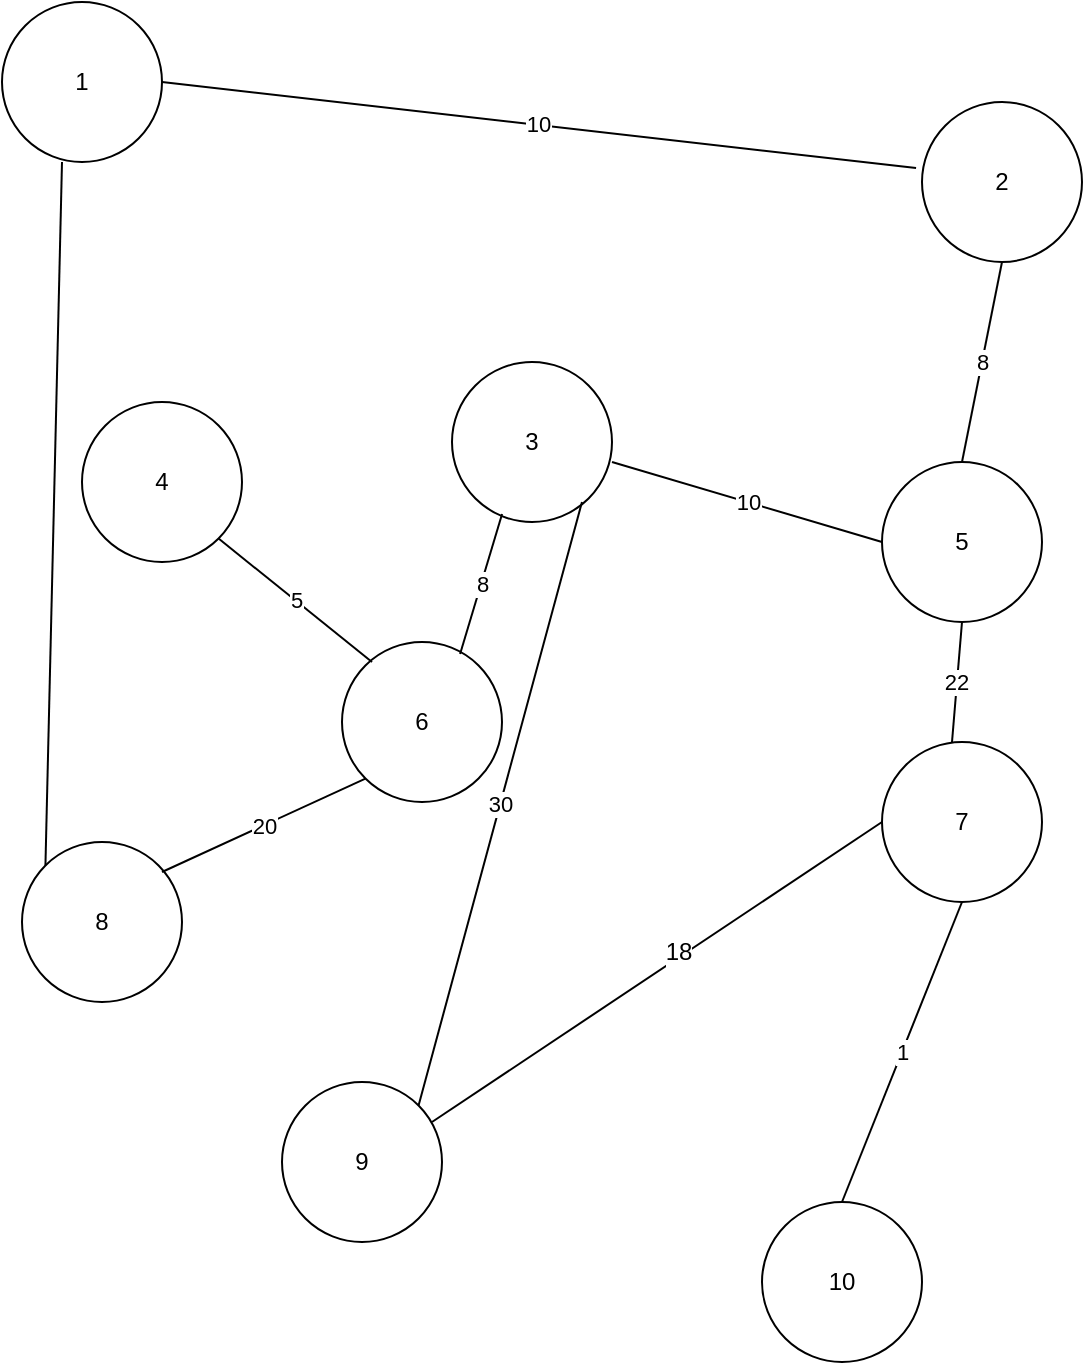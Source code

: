 <mxfile version="12.7.7" type="github">
  <diagram id="mhGmN9VacKXid8Tg7UuF" name="Page-1">
    <mxGraphModel dx="1182" dy="761" grid="1" gridSize="10" guides="1" tooltips="1" connect="1" arrows="1" fold="1" page="1" pageScale="1" pageWidth="850" pageHeight="1100" math="0" shadow="0">
      <root>
        <mxCell id="0" />
        <mxCell id="1" parent="0" />
        <mxCell id="ntQQL8qWPsEnUn1-VM-D-1" value="6" style="ellipse;whiteSpace=wrap;html=1;aspect=fixed;" vertex="1" parent="1">
          <mxGeometry x="330" y="330" width="80" height="80" as="geometry" />
        </mxCell>
        <mxCell id="ntQQL8qWPsEnUn1-VM-D-2" value="10" style="ellipse;whiteSpace=wrap;html=1;aspect=fixed;" vertex="1" parent="1">
          <mxGeometry x="540" y="610" width="80" height="80" as="geometry" />
        </mxCell>
        <mxCell id="ntQQL8qWPsEnUn1-VM-D-3" value="9" style="ellipse;whiteSpace=wrap;html=1;aspect=fixed;" vertex="1" parent="1">
          <mxGeometry x="300" y="550" width="80" height="80" as="geometry" />
        </mxCell>
        <mxCell id="ntQQL8qWPsEnUn1-VM-D-4" value="8" style="ellipse;whiteSpace=wrap;html=1;aspect=fixed;" vertex="1" parent="1">
          <mxGeometry x="170" y="430" width="80" height="80" as="geometry" />
        </mxCell>
        <mxCell id="ntQQL8qWPsEnUn1-VM-D-5" value="7" style="ellipse;whiteSpace=wrap;html=1;aspect=fixed;" vertex="1" parent="1">
          <mxGeometry x="600" y="380" width="80" height="80" as="geometry" />
        </mxCell>
        <mxCell id="ntQQL8qWPsEnUn1-VM-D-6" value="5" style="ellipse;whiteSpace=wrap;html=1;aspect=fixed;" vertex="1" parent="1">
          <mxGeometry x="600" y="240" width="80" height="80" as="geometry" />
        </mxCell>
        <mxCell id="ntQQL8qWPsEnUn1-VM-D-7" value="4" style="ellipse;whiteSpace=wrap;html=1;aspect=fixed;" vertex="1" parent="1">
          <mxGeometry x="200" y="210" width="80" height="80" as="geometry" />
        </mxCell>
        <mxCell id="ntQQL8qWPsEnUn1-VM-D-8" value="2" style="ellipse;whiteSpace=wrap;html=1;aspect=fixed;" vertex="1" parent="1">
          <mxGeometry x="620" y="60" width="80" height="80" as="geometry" />
        </mxCell>
        <mxCell id="ntQQL8qWPsEnUn1-VM-D-9" value="1" style="ellipse;whiteSpace=wrap;html=1;aspect=fixed;" vertex="1" parent="1">
          <mxGeometry x="160" y="10" width="80" height="80" as="geometry" />
        </mxCell>
        <mxCell id="ntQQL8qWPsEnUn1-VM-D-10" value="3" style="ellipse;whiteSpace=wrap;html=1;aspect=fixed;" vertex="1" parent="1">
          <mxGeometry x="385" y="190" width="80" height="80" as="geometry" />
        </mxCell>
        <mxCell id="ntQQL8qWPsEnUn1-VM-D-11" value="5" style="endArrow=none;html=1;entryX=1;entryY=1;entryDx=0;entryDy=0;" edge="1" parent="1" target="ntQQL8qWPsEnUn1-VM-D-7">
          <mxGeometry width="50" height="50" relative="1" as="geometry">
            <mxPoint x="345" y="340" as="sourcePoint" />
            <mxPoint x="395" y="290" as="targetPoint" />
          </mxGeometry>
        </mxCell>
        <mxCell id="ntQQL8qWPsEnUn1-VM-D-12" value="20" style="endArrow=none;html=1;entryX=0;entryY=1;entryDx=0;entryDy=0;" edge="1" parent="1" target="ntQQL8qWPsEnUn1-VM-D-1">
          <mxGeometry width="50" height="50" relative="1" as="geometry">
            <mxPoint x="240" y="445" as="sourcePoint" />
            <mxPoint x="290" y="395" as="targetPoint" />
          </mxGeometry>
        </mxCell>
        <mxCell id="ntQQL8qWPsEnUn1-VM-D-13" value="8" style="endArrow=none;html=1;entryX=0.5;entryY=1;entryDx=0;entryDy=0;" edge="1" parent="1" target="ntQQL8qWPsEnUn1-VM-D-8">
          <mxGeometry width="50" height="50" relative="1" as="geometry">
            <mxPoint x="640" y="240" as="sourcePoint" />
            <mxPoint x="690" y="190" as="targetPoint" />
          </mxGeometry>
        </mxCell>
        <mxCell id="ntQQL8qWPsEnUn1-VM-D-14" value="10" style="endArrow=none;html=1;entryX=0;entryY=0.5;entryDx=0;entryDy=0;" edge="1" parent="1" target="ntQQL8qWPsEnUn1-VM-D-6">
          <mxGeometry width="50" height="50" relative="1" as="geometry">
            <mxPoint x="465" y="240" as="sourcePoint" />
            <mxPoint x="515" y="190" as="targetPoint" />
          </mxGeometry>
        </mxCell>
        <mxCell id="ntQQL8qWPsEnUn1-VM-D-15" value="" style="endArrow=none;html=1;entryX=0;entryY=0.5;entryDx=0;entryDy=0;" edge="1" parent="1" target="ntQQL8qWPsEnUn1-VM-D-5">
          <mxGeometry width="50" height="50" relative="1" as="geometry">
            <mxPoint x="375" y="570" as="sourcePoint" />
            <mxPoint x="425" y="520" as="targetPoint" />
          </mxGeometry>
        </mxCell>
        <mxCell id="ntQQL8qWPsEnUn1-VM-D-22" value="18" style="text;html=1;align=center;verticalAlign=middle;resizable=0;points=[];labelBackgroundColor=#ffffff;" vertex="1" connectable="0" parent="ntQQL8qWPsEnUn1-VM-D-15">
          <mxGeometry x="0.11" y="3" relative="1" as="geometry">
            <mxPoint as="offset" />
          </mxGeometry>
        </mxCell>
        <mxCell id="ntQQL8qWPsEnUn1-VM-D-16" value="1" style="endArrow=none;html=1;exitX=0.5;exitY=0;exitDx=0;exitDy=0;" edge="1" parent="1" source="ntQQL8qWPsEnUn1-VM-D-2">
          <mxGeometry width="50" height="50" relative="1" as="geometry">
            <mxPoint x="590" y="510" as="sourcePoint" />
            <mxPoint x="640" y="460" as="targetPoint" />
          </mxGeometry>
        </mxCell>
        <mxCell id="ntQQL8qWPsEnUn1-VM-D-17" value="22" style="endArrow=none;html=1;entryX=0.5;entryY=1;entryDx=0;entryDy=0;" edge="1" parent="1" target="ntQQL8qWPsEnUn1-VM-D-6">
          <mxGeometry width="50" height="50" relative="1" as="geometry">
            <mxPoint x="635" y="380" as="sourcePoint" />
            <mxPoint x="685" y="330" as="targetPoint" />
          </mxGeometry>
        </mxCell>
        <mxCell id="ntQQL8qWPsEnUn1-VM-D-18" value="10" style="endArrow=none;html=1;entryX=-0.037;entryY=0.413;entryDx=0;entryDy=0;entryPerimeter=0;" edge="1" parent="1" target="ntQQL8qWPsEnUn1-VM-D-8">
          <mxGeometry width="50" height="50" relative="1" as="geometry">
            <mxPoint x="240" y="50" as="sourcePoint" />
            <mxPoint x="290" as="targetPoint" />
          </mxGeometry>
        </mxCell>
        <mxCell id="ntQQL8qWPsEnUn1-VM-D-19" value="" style="endArrow=none;html=1;exitX=0;exitY=0;exitDx=0;exitDy=0;" edge="1" parent="1" source="ntQQL8qWPsEnUn1-VM-D-4">
          <mxGeometry width="50" height="50" relative="1" as="geometry">
            <mxPoint x="140" y="140" as="sourcePoint" />
            <mxPoint x="190" y="90" as="targetPoint" />
          </mxGeometry>
        </mxCell>
        <mxCell id="ntQQL8qWPsEnUn1-VM-D-20" value="8" style="endArrow=none;html=1;entryX=0.313;entryY=0.95;entryDx=0;entryDy=0;entryPerimeter=0;exitX=0.738;exitY=0.075;exitDx=0;exitDy=0;exitPerimeter=0;" edge="1" parent="1" source="ntQQL8qWPsEnUn1-VM-D-1" target="ntQQL8qWPsEnUn1-VM-D-10">
          <mxGeometry width="50" height="50" relative="1" as="geometry">
            <mxPoint x="410" y="360" as="sourcePoint" />
            <mxPoint x="460" y="310" as="targetPoint" />
          </mxGeometry>
        </mxCell>
        <mxCell id="ntQQL8qWPsEnUn1-VM-D-21" value="30" style="endArrow=none;html=1;exitX=1;exitY=0;exitDx=0;exitDy=0;" edge="1" parent="1" source="ntQQL8qWPsEnUn1-VM-D-3">
          <mxGeometry width="50" height="50" relative="1" as="geometry">
            <mxPoint x="400" y="310" as="sourcePoint" />
            <mxPoint x="450" y="260" as="targetPoint" />
          </mxGeometry>
        </mxCell>
      </root>
    </mxGraphModel>
  </diagram>
</mxfile>
